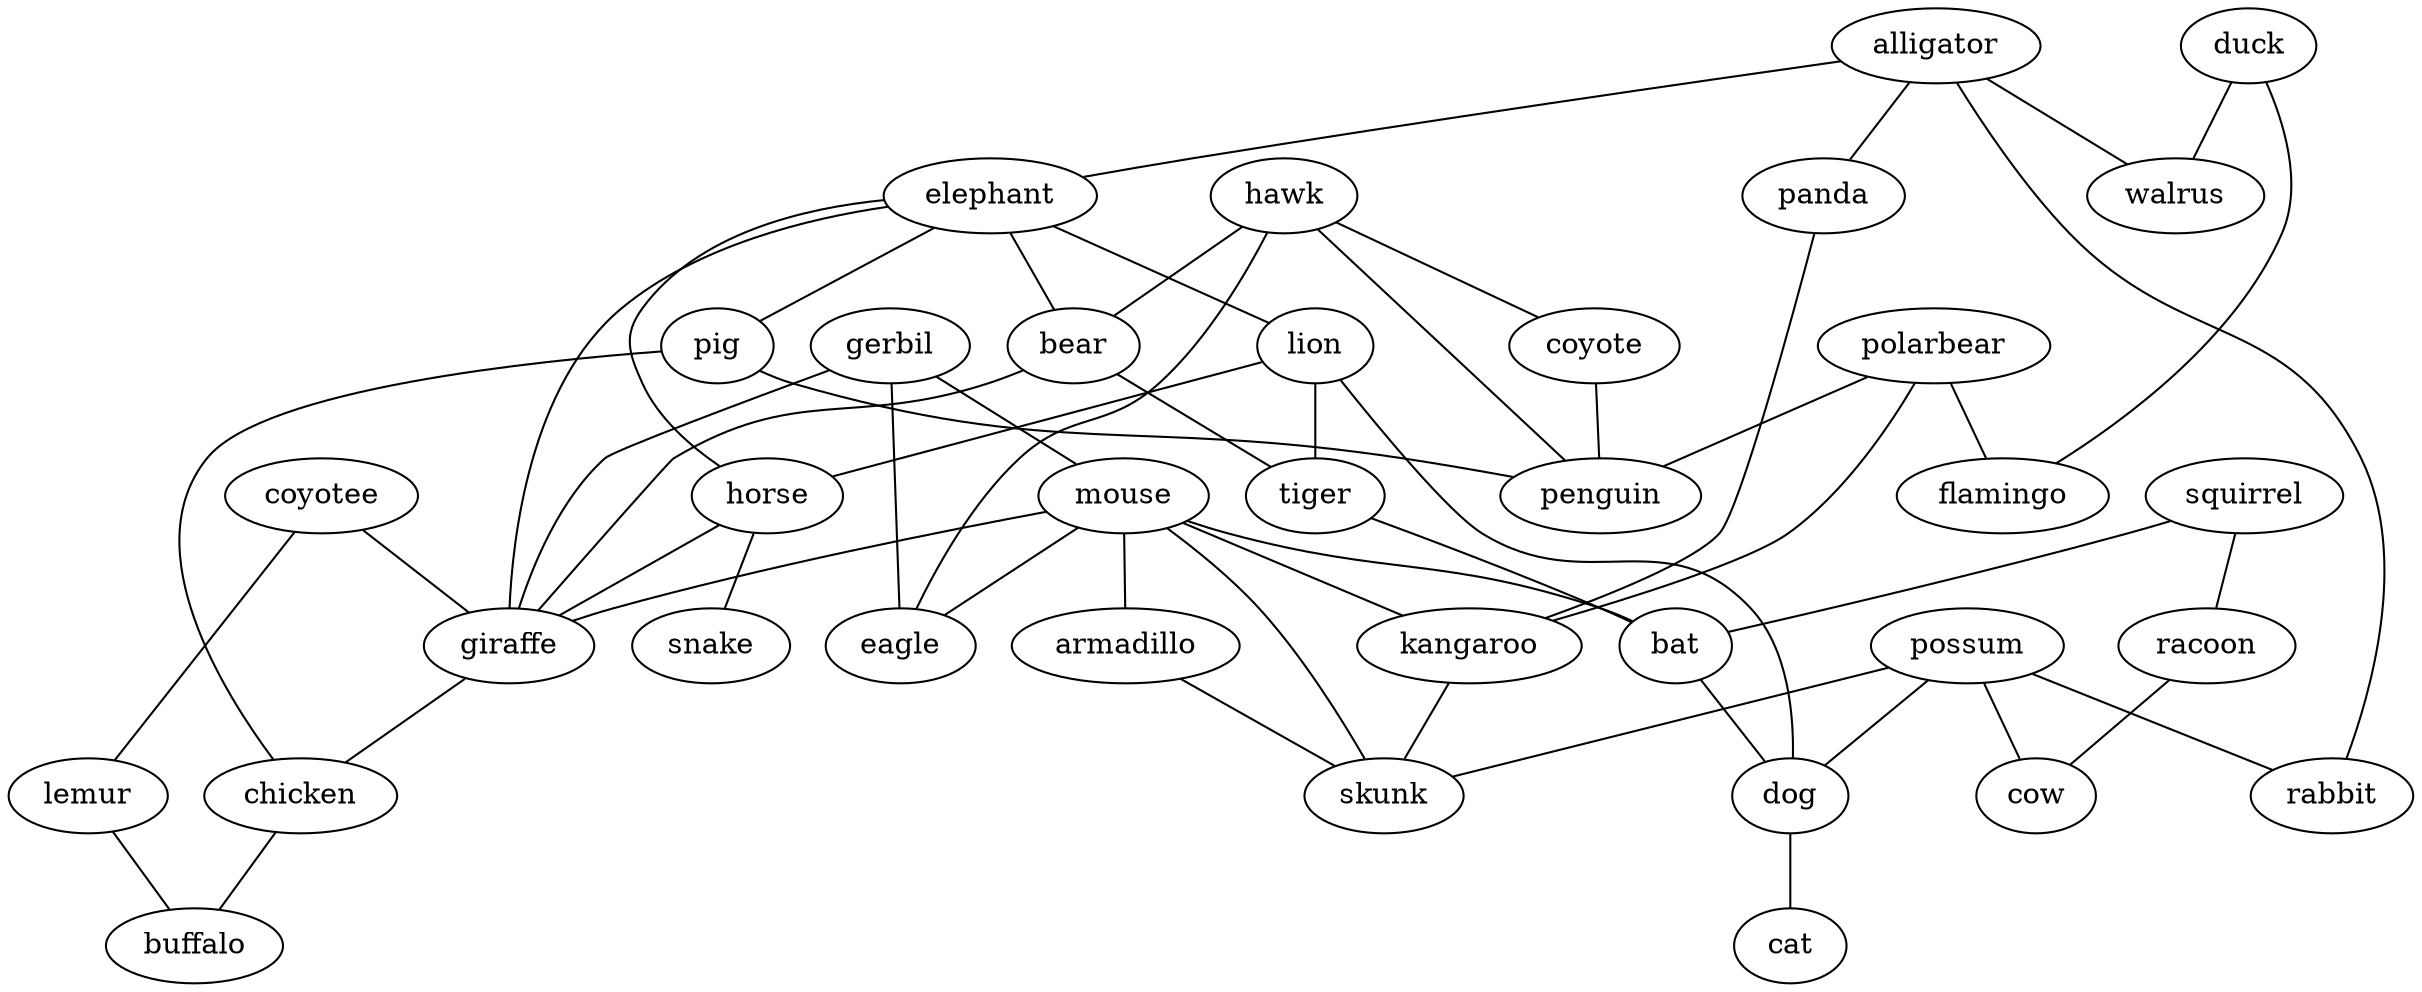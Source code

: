 strict graph  {
	polarbear -- kangaroo	 [weight=1];
	polarbear -- penguin	 [weight=1];
	polarbear -- flamingo	 [weight=1];
	duck -- flamingo	 [weight=1];
	duck -- walrus	 [weight=1];
	hawk -- eagle	 [weight=1];
	hawk -- bear	 [weight=1];
	hawk -- coyote	 [weight=1];
	hawk -- penguin	 [weight=1];
	gerbil -- mouse	 [weight=1];
	gerbil -- eagle	 [weight=1];
	gerbil -- giraffe	 [weight=1];
	alligator -- panda	 [weight=1];
	alligator -- elephant	 [weight=1];
	alligator -- rabbit	 [weight=1];
	alligator -- walrus	 [weight=1];
	mouse -- eagle	 [weight=1];
	mouse -- kangaroo	 [weight=1];
	mouse -- giraffe	 [weight=1];
	mouse -- armadillo	 [weight=1];
	mouse -- bat	 [weight=1];
	mouse -- skunk	 [weight=1];
	panda -- kangaroo	 [weight=1];
	elephant -- lion	 [weight=1];
	elephant -- horse	 [weight=1];
	elephant -- bear	 [weight=1];
	elephant -- giraffe	 [weight=1];
	elephant -- pig	 [weight=1];
	coyotee -- giraffe	 [weight=1];
	coyotee -- lemur	 [weight=1];
	squirrel -- racoon	 [weight=1];
	squirrel -- bat	 [weight=1];
	lion -- horse	 [weight=1];
	lion -- tiger	 [weight=1];
	lion -- dog	 [weight=1];
	kangaroo -- skunk	 [weight=1];
	horse -- giraffe	 [weight=1];
	horse -- snake	 [weight=1];
	bear -- tiger	 [weight=1];
	bear -- giraffe	 [weight=1];
	tiger -- bat	 [weight=1];
	possum -- rabbit	 [weight=1];
	possum -- cow	 [weight=1];
	possum -- dog	 [weight=1];
	possum -- skunk	 [weight=1];
	giraffe -- chicken	 [weight=1];
	armadillo -- skunk	 [weight=1];
	coyote -- penguin	 [weight=1];
	pig -- penguin	 [weight=1];
	pig -- chicken	 [weight=1];
	racoon -- cow	 [weight=1];
	bat -- dog	 [weight=1];
	lemur -- buffalo	 [weight=1];
	dog -- cat	 [weight=1];
	chicken -- buffalo	 [weight=1];
}
